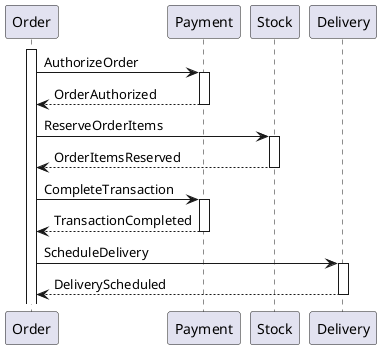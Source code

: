 @startuml

activate Order

Order -> Payment: AuthorizeOrder
activate Payment

Order <-- Payment: OrderAuthorized
deactivate Payment

Order -> Stock: ReserveOrderItems
activate Stock

Order <-- Stock: OrderItemsReserved
deactivate Stock

Order -> Payment: CompleteTransaction
activate Payment

Order <-- Payment: TransactionCompleted
deactivate Payment

Order -> Delivery: ScheduleDelivery
activate Delivery

Order <-- Delivery: DeliveryScheduled
deactivate Delivery

@enduml